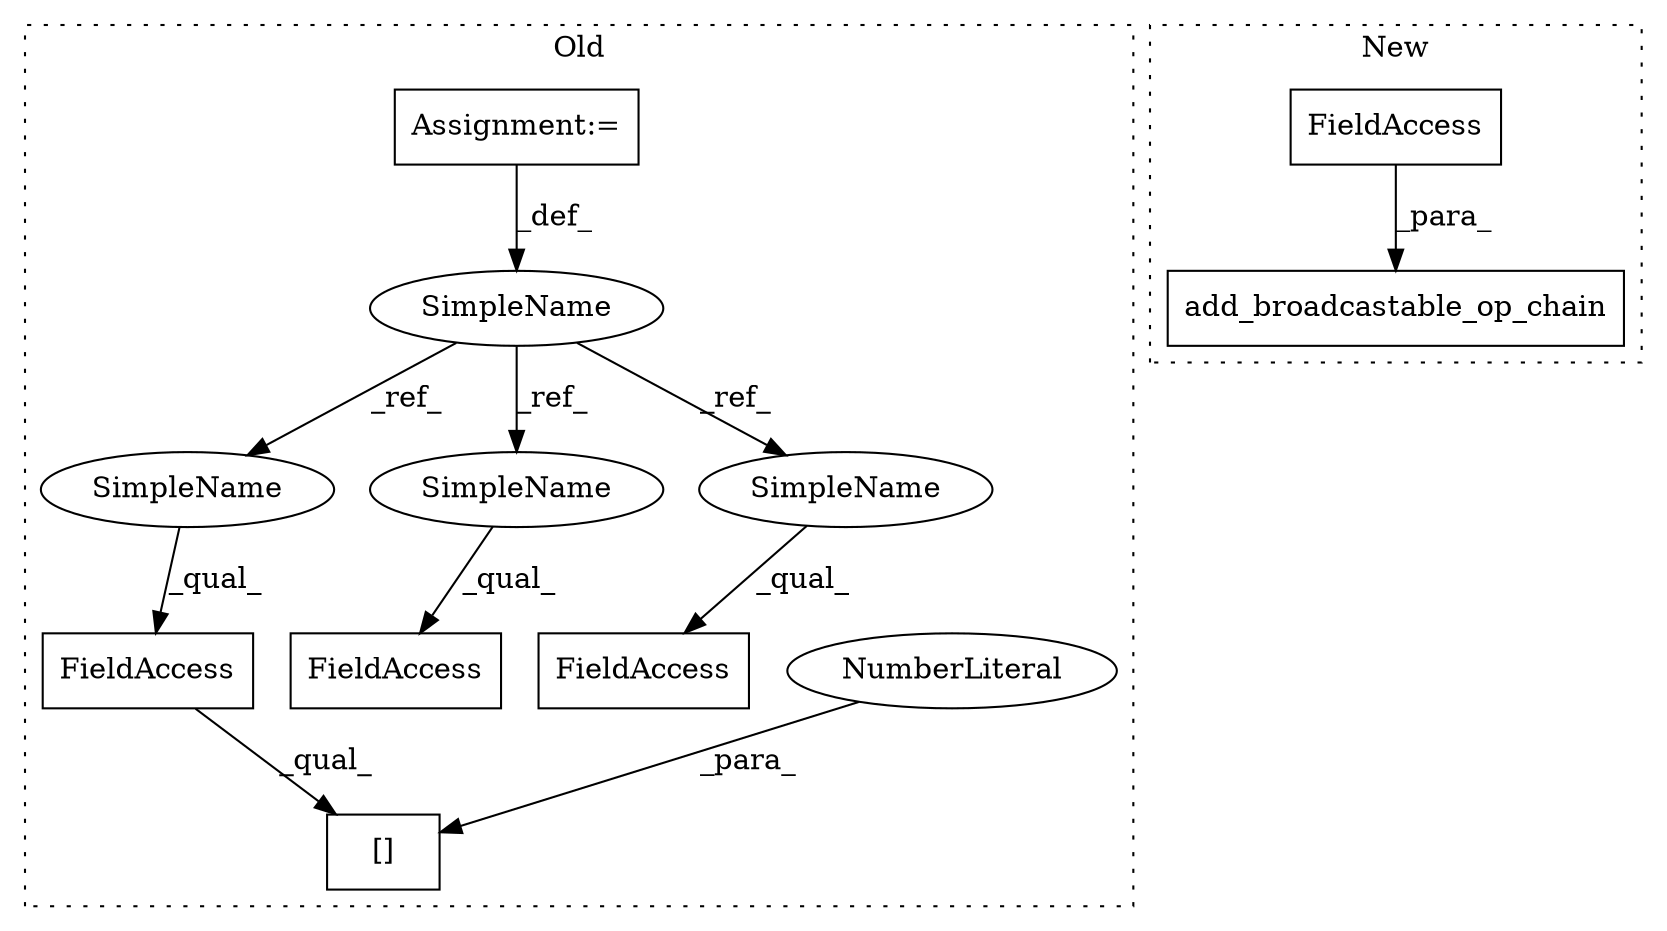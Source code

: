 digraph G {
subgraph cluster0 {
1 [label="[]" a="2" s="5144,5158" l="13,1" shape="box"];
3 [label="NumberLiteral" a="34" s="5157" l="1" shape="ellipse"];
4 [label="FieldAccess" a="22" s="5144" l="12" shape="box"];
5 [label="SimpleName" a="42" s="5012" l="4" shape="ellipse"];
6 [label="FieldAccess" a="22" s="5122" l="9" shape="box"];
8 [label="FieldAccess" a="22" s="5132" l="11" shape="box"];
9 [label="Assignment:=" a="7" s="5012" l="4" shape="box"];
10 [label="SimpleName" a="42" s="5144" l="4" shape="ellipse"];
11 [label="SimpleName" a="42" s="5132" l="4" shape="ellipse"];
12 [label="SimpleName" a="42" s="5122" l="4" shape="ellipse"];
label = "Old";
style="dotted";
}
subgraph cluster1 {
2 [label="add_broadcastable_op_chain" a="32" s="12867,12943" l="27,1" shape="box"];
7 [label="FieldAccess" a="22" s="12911" l="32" shape="box"];
label = "New";
style="dotted";
}
3 -> 1 [label="_para_"];
4 -> 1 [label="_qual_"];
5 -> 10 [label="_ref_"];
5 -> 11 [label="_ref_"];
5 -> 12 [label="_ref_"];
7 -> 2 [label="_para_"];
9 -> 5 [label="_def_"];
10 -> 4 [label="_qual_"];
11 -> 8 [label="_qual_"];
12 -> 6 [label="_qual_"];
}